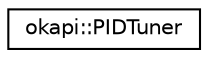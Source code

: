 digraph "Graphical Class Hierarchy"
{
 // LATEX_PDF_SIZE
  edge [fontname="Helvetica",fontsize="10",labelfontname="Helvetica",labelfontsize="10"];
  node [fontname="Helvetica",fontsize="10",shape=record];
  rankdir="LR";
  Node0 [label="okapi::PIDTuner",height=0.2,width=0.4,color="black", fillcolor="white", style="filled",URL="$classokapi_1_1PIDTuner.html",tooltip=" "];
}
